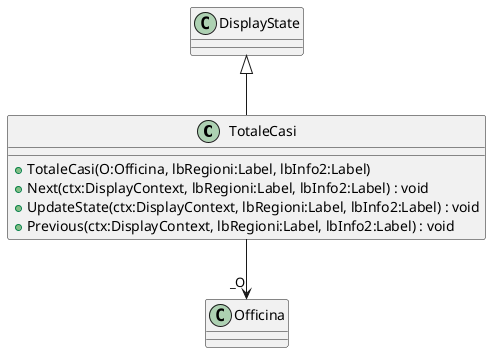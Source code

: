 @startuml
class TotaleCasi {
    + TotaleCasi(O:Officina, lbRegioni:Label, lbInfo2:Label)
    + Next(ctx:DisplayContext, lbRegioni:Label, lbInfo2:Label) : void
    + UpdateState(ctx:DisplayContext, lbRegioni:Label, lbInfo2:Label) : void
    + Previous(ctx:DisplayContext, lbRegioni:Label, lbInfo2:Label) : void
}
DisplayState <|-- TotaleCasi
TotaleCasi --> "_O" Officina
@enduml
